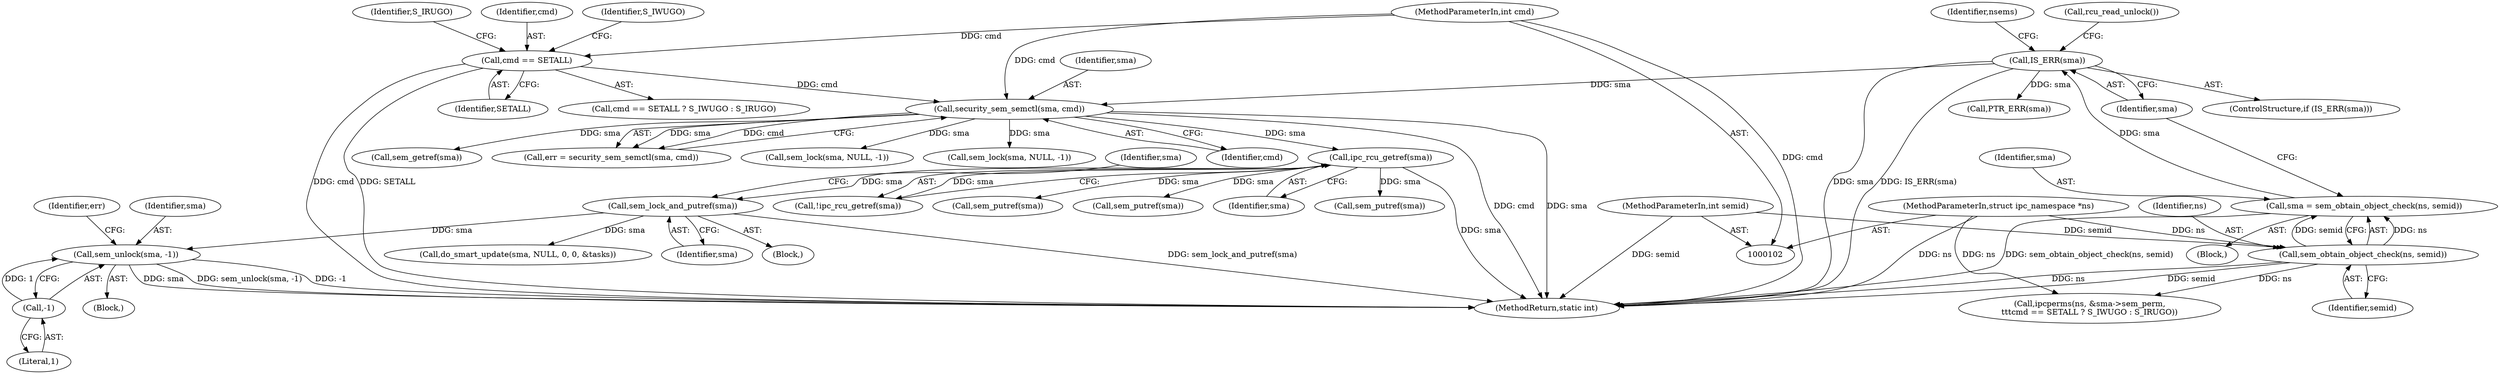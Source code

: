 digraph "0_linux_6062a8dc0517bce23e3c2f7d2fea5e22411269a3_12@pointer" {
"1000360" [label="(Call,sem_unlock(sma, -1))"];
"1000351" [label="(Call,sem_lock_and_putref(sma))"];
"1000281" [label="(Call,ipc_rcu_getref(sma))"];
"1000163" [label="(Call,security_sem_semctl(sma, cmd))"];
"1000129" [label="(Call,IS_ERR(sma))"];
"1000123" [label="(Call,sma = sem_obtain_object_check(ns, semid))"];
"1000125" [label="(Call,sem_obtain_object_check(ns, semid))"];
"1000103" [label="(MethodParameterIn,struct ipc_namespace *ns)"];
"1000104" [label="(MethodParameterIn,int semid)"];
"1000153" [label="(Call,cmd == SETALL)"];
"1000106" [label="(MethodParameterIn,int cmd)"];
"1000362" [label="(Call,-1)"];
"1000361" [label="(Identifier,sma)"];
"1000190" [label="(Call,sem_getref(sma))"];
"1000161" [label="(Call,err = security_sem_semctl(sma, cmd))"];
"1000124" [label="(Identifier,sma)"];
"1000156" [label="(Identifier,S_IWUGO)"];
"1000359" [label="(Block,)"];
"1000280" [label="(Call,!ipc_rcu_getref(sma))"];
"1000128" [label="(ControlStructure,if (IS_ERR(sma)))"];
"1000137" [label="(Identifier,nsems)"];
"1000134" [label="(Call,PTR_ERR(sma))"];
"1000123" [label="(Call,sma = sem_obtain_object_check(ns, semid))"];
"1000125" [label="(Call,sem_obtain_object_check(ns, semid))"];
"1000152" [label="(Call,cmd == SETALL ? S_IWUGO : S_IRUGO)"];
"1000155" [label="(Identifier,SETALL)"];
"1000164" [label="(Identifier,sma)"];
"1000344" [label="(Call,sem_putref(sma))"];
"1000418" [label="(Call,do_smart_update(sma, NULL, 0, 0, &tasks))"];
"1000129" [label="(Call,IS_ERR(sma))"];
"1000157" [label="(Identifier,S_IRUGO)"];
"1000108" [label="(Block,)"];
"1000127" [label="(Identifier,semid)"];
"1000510" [label="(MethodReturn,static int)"];
"1000130" [label="(Identifier,sma)"];
"1000281" [label="(Call,ipc_rcu_getref(sma))"];
"1000126" [label="(Identifier,ns)"];
"1000363" [label="(Literal,1)"];
"1000103" [label="(MethodParameterIn,struct ipc_namespace *ns)"];
"1000146" [label="(Call,ipcperms(ns, &sma->sem_perm,\n\t\t\tcmd == SETALL ? S_IWUGO : S_IRUGO))"];
"1000351" [label="(Call,sem_lock_and_putref(sma))"];
"1000356" [label="(Identifier,sma)"];
"1000106" [label="(MethodParameterIn,int cmd)"];
"1000306" [label="(Call,sem_putref(sma))"];
"1000352" [label="(Identifier,sma)"];
"1000282" [label="(Identifier,sma)"];
"1000362" [label="(Call,-1)"];
"1000228" [label="(Call,sem_lock(sma, NULL, -1))"];
"1000163" [label="(Call,security_sem_semctl(sma, cmd))"];
"1000153" [label="(Call,cmd == SETALL)"];
"1000132" [label="(Call,rcu_read_unlock())"];
"1000154" [label="(Identifier,cmd)"];
"1000365" [label="(Identifier,err)"];
"1000360" [label="(Call,sem_unlock(sma, -1))"];
"1000444" [label="(Call,sem_lock(sma, NULL, -1))"];
"1000104" [label="(MethodParameterIn,int semid)"];
"1000165" [label="(Identifier,cmd)"];
"1000276" [label="(Block,)"];
"1000320" [label="(Call,sem_putref(sma))"];
"1000360" -> "1000359"  [label="AST: "];
"1000360" -> "1000362"  [label="CFG: "];
"1000361" -> "1000360"  [label="AST: "];
"1000362" -> "1000360"  [label="AST: "];
"1000365" -> "1000360"  [label="CFG: "];
"1000360" -> "1000510"  [label="DDG: sma"];
"1000360" -> "1000510"  [label="DDG: sem_unlock(sma, -1)"];
"1000360" -> "1000510"  [label="DDG: -1"];
"1000351" -> "1000360"  [label="DDG: sma"];
"1000362" -> "1000360"  [label="DDG: 1"];
"1000351" -> "1000276"  [label="AST: "];
"1000351" -> "1000352"  [label="CFG: "];
"1000352" -> "1000351"  [label="AST: "];
"1000356" -> "1000351"  [label="CFG: "];
"1000351" -> "1000510"  [label="DDG: sem_lock_and_putref(sma)"];
"1000281" -> "1000351"  [label="DDG: sma"];
"1000351" -> "1000418"  [label="DDG: sma"];
"1000281" -> "1000280"  [label="AST: "];
"1000281" -> "1000282"  [label="CFG: "];
"1000282" -> "1000281"  [label="AST: "];
"1000280" -> "1000281"  [label="CFG: "];
"1000281" -> "1000510"  [label="DDG: sma"];
"1000281" -> "1000280"  [label="DDG: sma"];
"1000163" -> "1000281"  [label="DDG: sma"];
"1000281" -> "1000306"  [label="DDG: sma"];
"1000281" -> "1000320"  [label="DDG: sma"];
"1000281" -> "1000344"  [label="DDG: sma"];
"1000163" -> "1000161"  [label="AST: "];
"1000163" -> "1000165"  [label="CFG: "];
"1000164" -> "1000163"  [label="AST: "];
"1000165" -> "1000163"  [label="AST: "];
"1000161" -> "1000163"  [label="CFG: "];
"1000163" -> "1000510"  [label="DDG: sma"];
"1000163" -> "1000510"  [label="DDG: cmd"];
"1000163" -> "1000161"  [label="DDG: sma"];
"1000163" -> "1000161"  [label="DDG: cmd"];
"1000129" -> "1000163"  [label="DDG: sma"];
"1000153" -> "1000163"  [label="DDG: cmd"];
"1000106" -> "1000163"  [label="DDG: cmd"];
"1000163" -> "1000190"  [label="DDG: sma"];
"1000163" -> "1000228"  [label="DDG: sma"];
"1000163" -> "1000444"  [label="DDG: sma"];
"1000129" -> "1000128"  [label="AST: "];
"1000129" -> "1000130"  [label="CFG: "];
"1000130" -> "1000129"  [label="AST: "];
"1000132" -> "1000129"  [label="CFG: "];
"1000137" -> "1000129"  [label="CFG: "];
"1000129" -> "1000510"  [label="DDG: sma"];
"1000129" -> "1000510"  [label="DDG: IS_ERR(sma)"];
"1000123" -> "1000129"  [label="DDG: sma"];
"1000129" -> "1000134"  [label="DDG: sma"];
"1000123" -> "1000108"  [label="AST: "];
"1000123" -> "1000125"  [label="CFG: "];
"1000124" -> "1000123"  [label="AST: "];
"1000125" -> "1000123"  [label="AST: "];
"1000130" -> "1000123"  [label="CFG: "];
"1000123" -> "1000510"  [label="DDG: sem_obtain_object_check(ns, semid)"];
"1000125" -> "1000123"  [label="DDG: ns"];
"1000125" -> "1000123"  [label="DDG: semid"];
"1000125" -> "1000127"  [label="CFG: "];
"1000126" -> "1000125"  [label="AST: "];
"1000127" -> "1000125"  [label="AST: "];
"1000125" -> "1000510"  [label="DDG: ns"];
"1000125" -> "1000510"  [label="DDG: semid"];
"1000103" -> "1000125"  [label="DDG: ns"];
"1000104" -> "1000125"  [label="DDG: semid"];
"1000125" -> "1000146"  [label="DDG: ns"];
"1000103" -> "1000102"  [label="AST: "];
"1000103" -> "1000510"  [label="DDG: ns"];
"1000103" -> "1000146"  [label="DDG: ns"];
"1000104" -> "1000102"  [label="AST: "];
"1000104" -> "1000510"  [label="DDG: semid"];
"1000153" -> "1000152"  [label="AST: "];
"1000153" -> "1000155"  [label="CFG: "];
"1000154" -> "1000153"  [label="AST: "];
"1000155" -> "1000153"  [label="AST: "];
"1000156" -> "1000153"  [label="CFG: "];
"1000157" -> "1000153"  [label="CFG: "];
"1000153" -> "1000510"  [label="DDG: SETALL"];
"1000153" -> "1000510"  [label="DDG: cmd"];
"1000106" -> "1000153"  [label="DDG: cmd"];
"1000106" -> "1000102"  [label="AST: "];
"1000106" -> "1000510"  [label="DDG: cmd"];
"1000362" -> "1000363"  [label="CFG: "];
"1000363" -> "1000362"  [label="AST: "];
}
